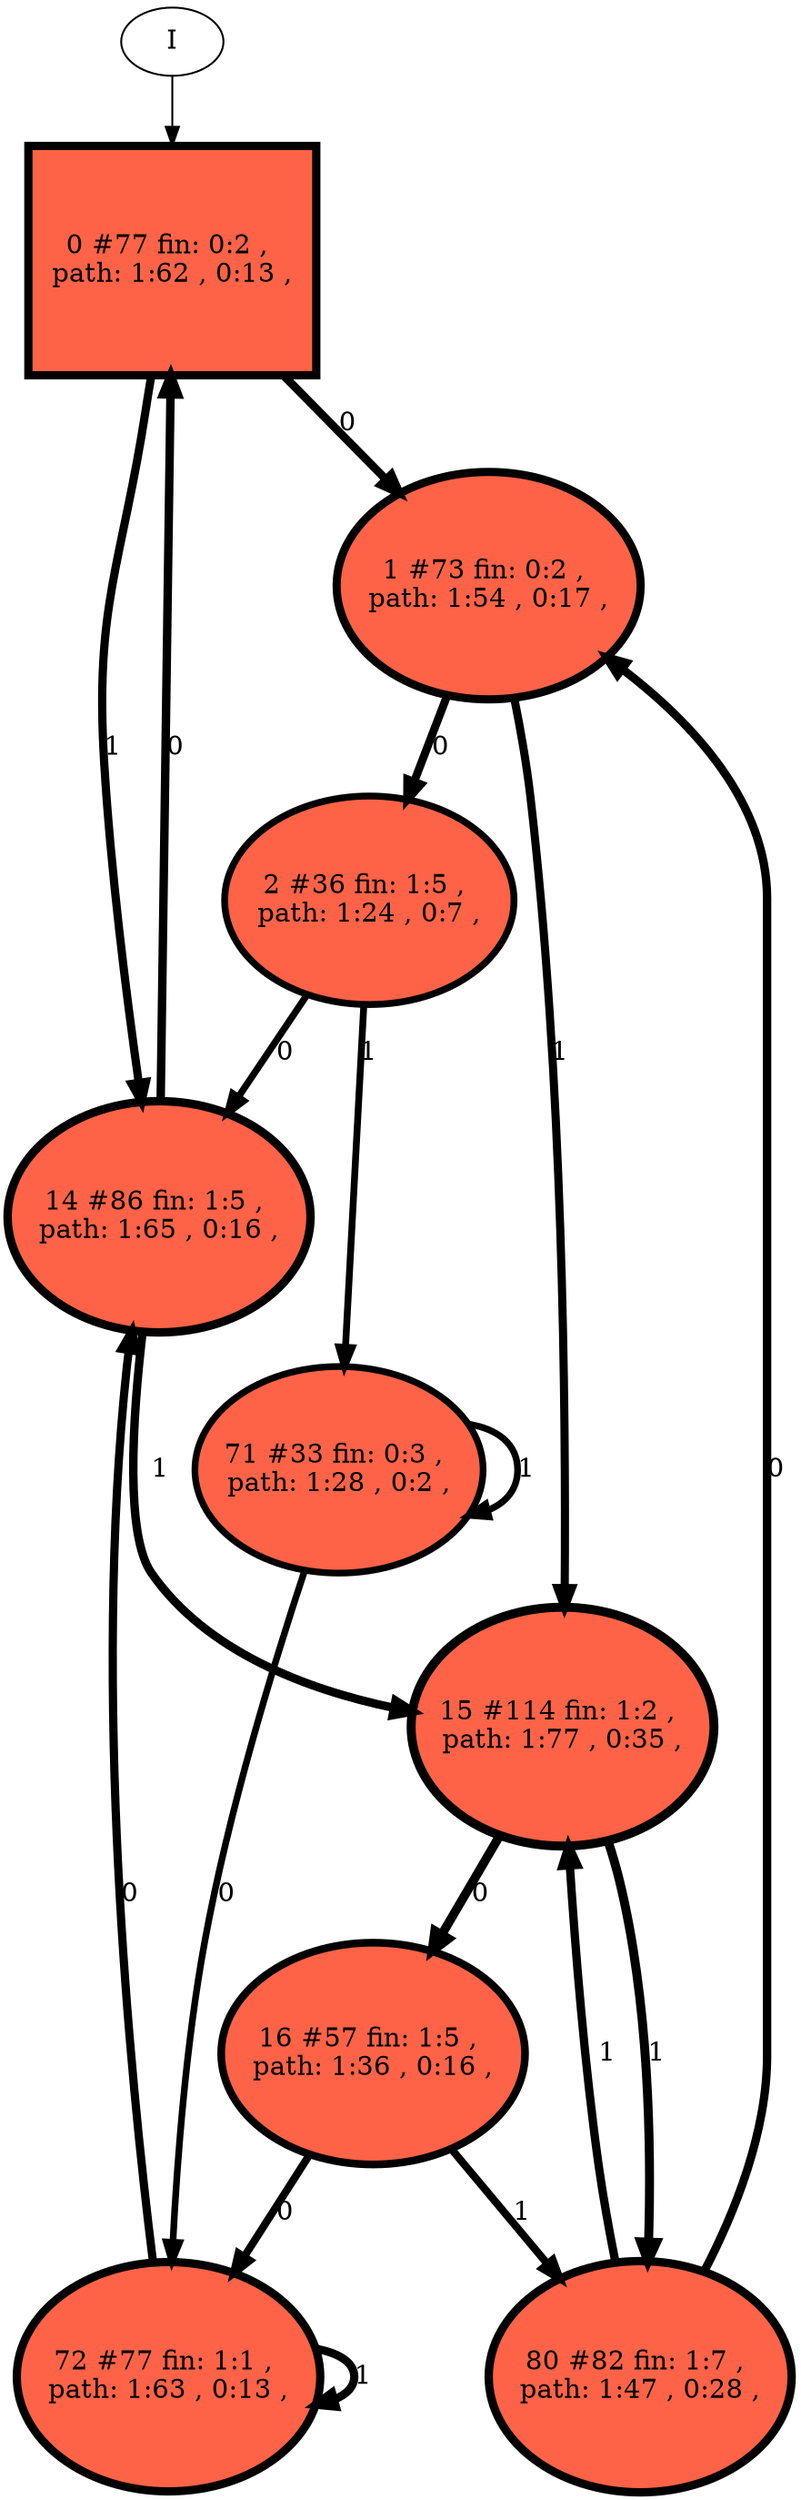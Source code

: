 // produced with flexfringe // 
digraph DFA {
	0 [label="root" shape=box];
		I -> 0;
	0 [ label="0 #77 fin: 0:2 , 
 path: 1:62 , 0:13 , " , style=filled, fillcolor="tomato", width=1.67835, height=1.67835, penwidth=4.35671];
		0 -> 1 [label="0 " , penwidth=4.35671 ];
		0 -> 14 [label="1 " , penwidth=4.35671 ];
	1 [ label="1 #73 fin: 0:2 , 
 path: 1:54 , 0:17 , " , style=filled, fillcolor="tomato", width=1.66847, height=1.66847, penwidth=4.30407];
		1 -> 2 [label="0 " , penwidth=4.30407 ];
		1 -> 15 [label="1 " , penwidth=4.30407 ];
	14 [ label="14 #86 fin: 1:5 , 
 path: 1:65 , 0:16 , " , style=filled, fillcolor="tomato", width=1.69853, height=1.69853, penwidth=4.46591];
		14 -> 0 [label="0 " , penwidth=4.46591 ];
		14 -> 15 [label="1 " , penwidth=4.46591 ];
	2 [ label="2 #36 fin: 1:5 , 
 path: 1:24 , 0:7 , " , style=filled, fillcolor="tomato", width=1.52843, height=1.52843, penwidth=3.61092];
		2 -> 14 [label="0 " , penwidth=3.61092 ];
		2 -> 71 [label="1 " , penwidth=3.61092 ];
	15 [ label="15 #114 fin: 1:2 , 
 path: 1:77 , 0:35 , " , style=filled, fillcolor="tomato", width=1.74832, height=1.74832, penwidth=4.74493];
		15 -> 16 [label="0 " , penwidth=4.74493 ];
		15 -> 80 [label="1 " , penwidth=4.74493 ];
	71 [ label="71 #33 fin: 0:3 , 
 path: 1:28 , 0:2 , " , style=filled, fillcolor="tomato", width=1.50992, height=1.50992, penwidth=3.52636];
		71 -> 72 [label="0 " , penwidth=3.52636 ];
		71 -> 71 [label="1 " , penwidth=3.52636 ];
	16 [ label="16 #57 fin: 1:5 , 
 path: 1:36 , 0:16 , " , style=filled, fillcolor="tomato", width=1.62145, height=1.62145, penwidth=4.06044];
		16 -> 72 [label="0 " , penwidth=4.06044 ];
		16 -> 80 [label="1 " , penwidth=4.06044 ];
	80 [ label="80 #82 fin: 1:7 , 
 path: 1:47 , 0:28 , " , style=filled, fillcolor="tomato", width=1.68988, height=1.68988, penwidth=4.41884];
		80 -> 1 [label="0 " , penwidth=4.41884 ];
		80 -> 15 [label="1 " , penwidth=4.41884 ];
	72 [ label="72 #77 fin: 1:1 , 
 path: 1:63 , 0:13 , " , style=filled, fillcolor="tomato", width=1.67835, height=1.67835, penwidth=4.35671];
		72 -> 14 [label="0 " , penwidth=4.35671 ];
		72 -> 72 [label="1 " , penwidth=4.35671 ];
}
